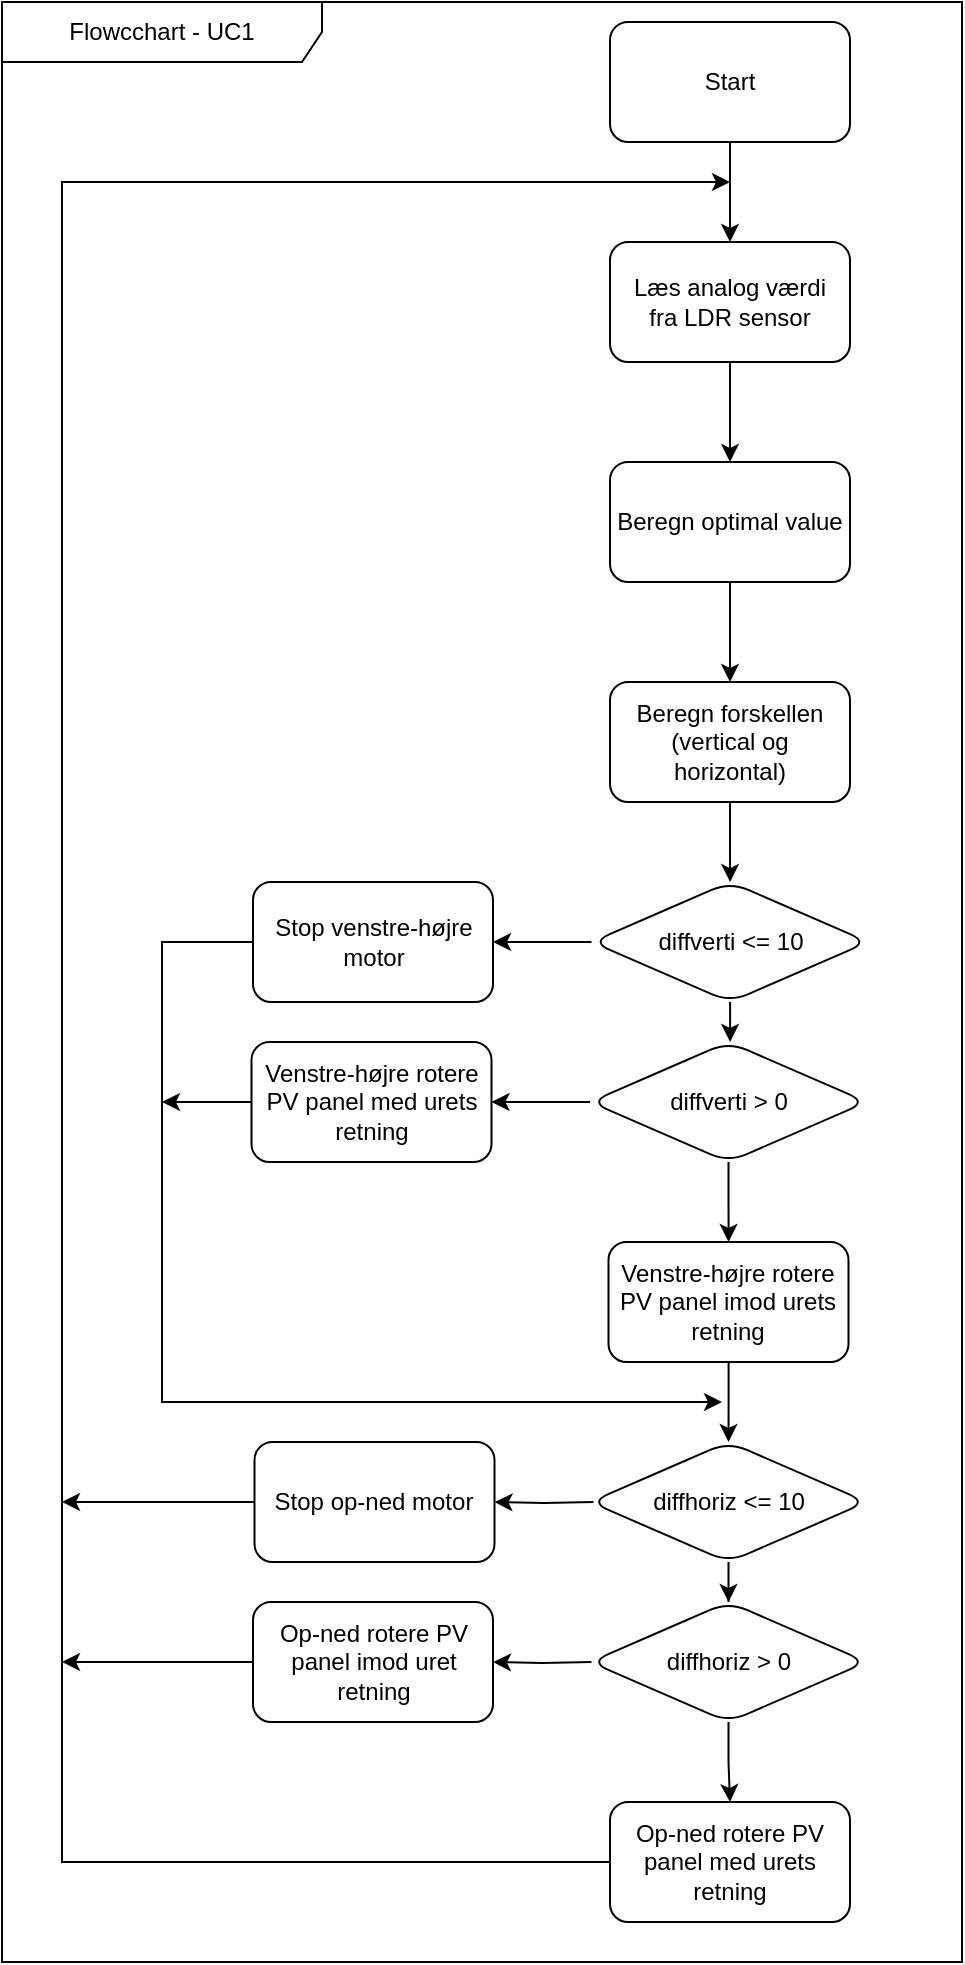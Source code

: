 <mxfile version="25.0.3">
  <diagram name="Side-1" id="yJre7HqPqz1-sdGBGAIG">
    <mxGraphModel grid="1" page="1" gridSize="10" guides="1" tooltips="1" connect="1" arrows="1" fold="1" pageScale="1" pageWidth="827" pageHeight="1169" math="0" shadow="0">
      <root>
        <mxCell id="0" />
        <mxCell id="1" parent="0" />
        <mxCell id="0rTfVMTRy5LPev_wMyI0-9" value="" style="edgeStyle=orthogonalEdgeStyle;rounded=0;orthogonalLoop=1;jettySize=auto;html=1;" edge="1" parent="1" source="0rTfVMTRy5LPev_wMyI0-1" target="0rTfVMTRy5LPev_wMyI0-8">
          <mxGeometry relative="1" as="geometry" />
        </mxCell>
        <mxCell id="0rTfVMTRy5LPev_wMyI0-1" value="Start" style="rounded=1;whiteSpace=wrap;html=1;" vertex="1" parent="1">
          <mxGeometry x="354" y="60" width="120" height="60" as="geometry" />
        </mxCell>
        <mxCell id="0rTfVMTRy5LPev_wMyI0-13" value="" style="edgeStyle=orthogonalEdgeStyle;rounded=0;orthogonalLoop=1;jettySize=auto;html=1;" edge="1" parent="1" source="0rTfVMTRy5LPev_wMyI0-8" target="0rTfVMTRy5LPev_wMyI0-12">
          <mxGeometry relative="1" as="geometry" />
        </mxCell>
        <mxCell id="0rTfVMTRy5LPev_wMyI0-8" value="Læs analog værdi&lt;div&gt;fra LDR sensor&lt;/div&gt;" style="whiteSpace=wrap;html=1;rounded=1;" vertex="1" parent="1">
          <mxGeometry x="354" y="170" width="120" height="60" as="geometry" />
        </mxCell>
        <mxCell id="0rTfVMTRy5LPev_wMyI0-15" value="" style="edgeStyle=orthogonalEdgeStyle;rounded=0;orthogonalLoop=1;jettySize=auto;html=1;" edge="1" parent="1" source="0rTfVMTRy5LPev_wMyI0-12" target="0rTfVMTRy5LPev_wMyI0-14">
          <mxGeometry relative="1" as="geometry" />
        </mxCell>
        <mxCell id="0rTfVMTRy5LPev_wMyI0-12" value="Beregn optimal value" style="whiteSpace=wrap;html=1;rounded=1;" vertex="1" parent="1">
          <mxGeometry x="354" y="280" width="120" height="60" as="geometry" />
        </mxCell>
        <mxCell id="0rTfVMTRy5LPev_wMyI0-17" value="" style="edgeStyle=orthogonalEdgeStyle;rounded=0;orthogonalLoop=1;jettySize=auto;html=1;" edge="1" parent="1" source="0rTfVMTRy5LPev_wMyI0-14" target="0rTfVMTRy5LPev_wMyI0-16">
          <mxGeometry relative="1" as="geometry" />
        </mxCell>
        <mxCell id="0rTfVMTRy5LPev_wMyI0-14" value="Beregn forskellen&lt;div&gt;(vertical og horizontal)&lt;/div&gt;" style="whiteSpace=wrap;html=1;rounded=1;" vertex="1" parent="1">
          <mxGeometry x="354" y="390" width="120" height="60" as="geometry" />
        </mxCell>
        <mxCell id="0rTfVMTRy5LPev_wMyI0-19" value="" style="edgeStyle=orthogonalEdgeStyle;rounded=0;orthogonalLoop=1;jettySize=auto;html=1;" edge="1" parent="1" source="0rTfVMTRy5LPev_wMyI0-16" target="0rTfVMTRy5LPev_wMyI0-18">
          <mxGeometry relative="1" as="geometry" />
        </mxCell>
        <mxCell id="0rTfVMTRy5LPev_wMyI0-21" value="" style="edgeStyle=orthogonalEdgeStyle;rounded=0;orthogonalLoop=1;jettySize=auto;html=1;" edge="1" parent="1" source="0rTfVMTRy5LPev_wMyI0-16" target="0rTfVMTRy5LPev_wMyI0-20">
          <mxGeometry relative="1" as="geometry" />
        </mxCell>
        <mxCell id="0rTfVMTRy5LPev_wMyI0-16" value="diffverti &amp;lt;= 10" style="rhombus;whiteSpace=wrap;html=1;rounded=1;" vertex="1" parent="1">
          <mxGeometry x="344.75" y="490" width="138.5" height="60" as="geometry" />
        </mxCell>
        <mxCell id="0rTfVMTRy5LPev_wMyI0-23" value="" style="edgeStyle=orthogonalEdgeStyle;rounded=0;orthogonalLoop=1;jettySize=auto;html=1;" edge="1" parent="1" source="0rTfVMTRy5LPev_wMyI0-18" target="0rTfVMTRy5LPev_wMyI0-22">
          <mxGeometry relative="1" as="geometry" />
        </mxCell>
        <mxCell id="0rTfVMTRy5LPev_wMyI0-25" value="" style="edgeStyle=orthogonalEdgeStyle;rounded=0;orthogonalLoop=1;jettySize=auto;html=1;" edge="1" parent="1" source="0rTfVMTRy5LPev_wMyI0-18" target="0rTfVMTRy5LPev_wMyI0-24">
          <mxGeometry relative="1" as="geometry" />
        </mxCell>
        <mxCell id="0rTfVMTRy5LPev_wMyI0-18" value="diffverti &amp;gt; 0" style="rhombus;whiteSpace=wrap;html=1;rounded=1;" vertex="1" parent="1">
          <mxGeometry x="344" y="570" width="138.5" height="60" as="geometry" />
        </mxCell>
        <mxCell id="0rTfVMTRy5LPev_wMyI0-36" style="edgeStyle=orthogonalEdgeStyle;rounded=0;orthogonalLoop=1;jettySize=auto;html=1;" edge="1" parent="1" source="0rTfVMTRy5LPev_wMyI0-20">
          <mxGeometry relative="1" as="geometry">
            <mxPoint x="410" y="750" as="targetPoint" />
            <Array as="points">
              <mxPoint x="130" y="520" />
              <mxPoint x="130" y="750" />
            </Array>
          </mxGeometry>
        </mxCell>
        <mxCell id="0rTfVMTRy5LPev_wMyI0-20" value="Stop venstre-højre motor" style="whiteSpace=wrap;html=1;rounded=1;" vertex="1" parent="1">
          <mxGeometry x="175.5" y="490" width="120" height="60" as="geometry" />
        </mxCell>
        <mxCell id="0rTfVMTRy5LPev_wMyI0-37" style="edgeStyle=orthogonalEdgeStyle;rounded=0;orthogonalLoop=1;jettySize=auto;html=1;" edge="1" parent="1" source="0rTfVMTRy5LPev_wMyI0-22">
          <mxGeometry relative="1" as="geometry">
            <mxPoint x="130" y="600" as="targetPoint" />
          </mxGeometry>
        </mxCell>
        <mxCell id="0rTfVMTRy5LPev_wMyI0-22" value="Venstre-højre rotere PV panel med urets retning" style="whiteSpace=wrap;html=1;rounded=1;" vertex="1" parent="1">
          <mxGeometry x="174.75" y="570" width="120" height="60" as="geometry" />
        </mxCell>
        <mxCell id="0rTfVMTRy5LPev_wMyI0-29" value="" style="edgeStyle=orthogonalEdgeStyle;rounded=0;orthogonalLoop=1;jettySize=auto;html=1;" edge="1" parent="1" source="0rTfVMTRy5LPev_wMyI0-24" target="0rTfVMTRy5LPev_wMyI0-28">
          <mxGeometry relative="1" as="geometry" />
        </mxCell>
        <mxCell id="0rTfVMTRy5LPev_wMyI0-24" value="Venstre-højre rotere PV panel imod urets retning" style="whiteSpace=wrap;html=1;rounded=1;" vertex="1" parent="1">
          <mxGeometry x="353.25" y="670" width="120" height="60" as="geometry" />
        </mxCell>
        <mxCell id="0rTfVMTRy5LPev_wMyI0-31" value="" style="edgeStyle=orthogonalEdgeStyle;rounded=0;orthogonalLoop=1;jettySize=auto;html=1;" edge="1" parent="1" source="0rTfVMTRy5LPev_wMyI0-28" target="0rTfVMTRy5LPev_wMyI0-30">
          <mxGeometry relative="1" as="geometry" />
        </mxCell>
        <mxCell id="0rTfVMTRy5LPev_wMyI0-28" value="diffhoriz &amp;lt;= 10" style="rhombus;whiteSpace=wrap;html=1;rounded=1;" vertex="1" parent="1">
          <mxGeometry x="344" y="770" width="138.5" height="60" as="geometry" />
        </mxCell>
        <mxCell id="0rTfVMTRy5LPev_wMyI0-39" value="" style="edgeStyle=orthogonalEdgeStyle;rounded=0;orthogonalLoop=1;jettySize=auto;html=1;" edge="1" parent="1" source="0rTfVMTRy5LPev_wMyI0-30" target="0rTfVMTRy5LPev_wMyI0-38">
          <mxGeometry relative="1" as="geometry" />
        </mxCell>
        <mxCell id="0rTfVMTRy5LPev_wMyI0-30" value="diffhoriz &amp;gt; 0" style="rhombus;whiteSpace=wrap;html=1;rounded=1;" vertex="1" parent="1">
          <mxGeometry x="344" y="850" width="138.5" height="60" as="geometry" />
        </mxCell>
        <mxCell id="0rTfVMTRy5LPev_wMyI0-32" value="" style="edgeStyle=orthogonalEdgeStyle;rounded=0;orthogonalLoop=1;jettySize=auto;html=1;" edge="1" parent="1" target="0rTfVMTRy5LPev_wMyI0-34">
          <mxGeometry relative="1" as="geometry">
            <mxPoint x="345.75" y="800" as="sourcePoint" />
          </mxGeometry>
        </mxCell>
        <mxCell id="0rTfVMTRy5LPev_wMyI0-33" value="" style="edgeStyle=orthogonalEdgeStyle;rounded=0;orthogonalLoop=1;jettySize=auto;html=1;" edge="1" parent="1" target="0rTfVMTRy5LPev_wMyI0-35">
          <mxGeometry relative="1" as="geometry">
            <mxPoint x="344.75" y="880" as="sourcePoint" />
          </mxGeometry>
        </mxCell>
        <mxCell id="0rTfVMTRy5LPev_wMyI0-41" style="edgeStyle=orthogonalEdgeStyle;rounded=0;orthogonalLoop=1;jettySize=auto;html=1;" edge="1" parent="1" source="0rTfVMTRy5LPev_wMyI0-34">
          <mxGeometry relative="1" as="geometry">
            <mxPoint x="80" y="800" as="targetPoint" />
          </mxGeometry>
        </mxCell>
        <mxCell id="0rTfVMTRy5LPev_wMyI0-34" value="Stop op-ned motor" style="whiteSpace=wrap;html=1;rounded=1;" vertex="1" parent="1">
          <mxGeometry x="176.25" y="770" width="120" height="60" as="geometry" />
        </mxCell>
        <mxCell id="0rTfVMTRy5LPev_wMyI0-42" style="edgeStyle=orthogonalEdgeStyle;rounded=0;orthogonalLoop=1;jettySize=auto;html=1;" edge="1" parent="1" source="0rTfVMTRy5LPev_wMyI0-35">
          <mxGeometry relative="1" as="geometry">
            <mxPoint x="80" y="880" as="targetPoint" />
          </mxGeometry>
        </mxCell>
        <mxCell id="0rTfVMTRy5LPev_wMyI0-35" value="Op-ned rotere PV panel imod uret retning" style="whiteSpace=wrap;html=1;rounded=1;" vertex="1" parent="1">
          <mxGeometry x="175.5" y="850" width="120" height="60" as="geometry" />
        </mxCell>
        <mxCell id="0rTfVMTRy5LPev_wMyI0-40" style="edgeStyle=orthogonalEdgeStyle;rounded=0;orthogonalLoop=1;jettySize=auto;html=1;" edge="1" parent="1" source="0rTfVMTRy5LPev_wMyI0-38">
          <mxGeometry relative="1" as="geometry">
            <mxPoint x="414" y="140" as="targetPoint" />
            <Array as="points">
              <mxPoint x="80" y="980" />
              <mxPoint x="80" y="140" />
            </Array>
          </mxGeometry>
        </mxCell>
        <mxCell id="0rTfVMTRy5LPev_wMyI0-38" value="Op-ned rotere PV panel med urets retning" style="whiteSpace=wrap;html=1;rounded=1;" vertex="1" parent="1">
          <mxGeometry x="354" y="950" width="120" height="60" as="geometry" />
        </mxCell>
        <mxCell id="ZEpanOspJNeyB462XhWh-1" value="Flowcchart - UC1" style="shape=umlFrame;whiteSpace=wrap;html=1;pointerEvents=0;recursiveResize=0;container=1;collapsible=0;width=160;" vertex="1" parent="1">
          <mxGeometry x="50" y="50" width="480" height="980" as="geometry" />
        </mxCell>
      </root>
    </mxGraphModel>
  </diagram>
</mxfile>
